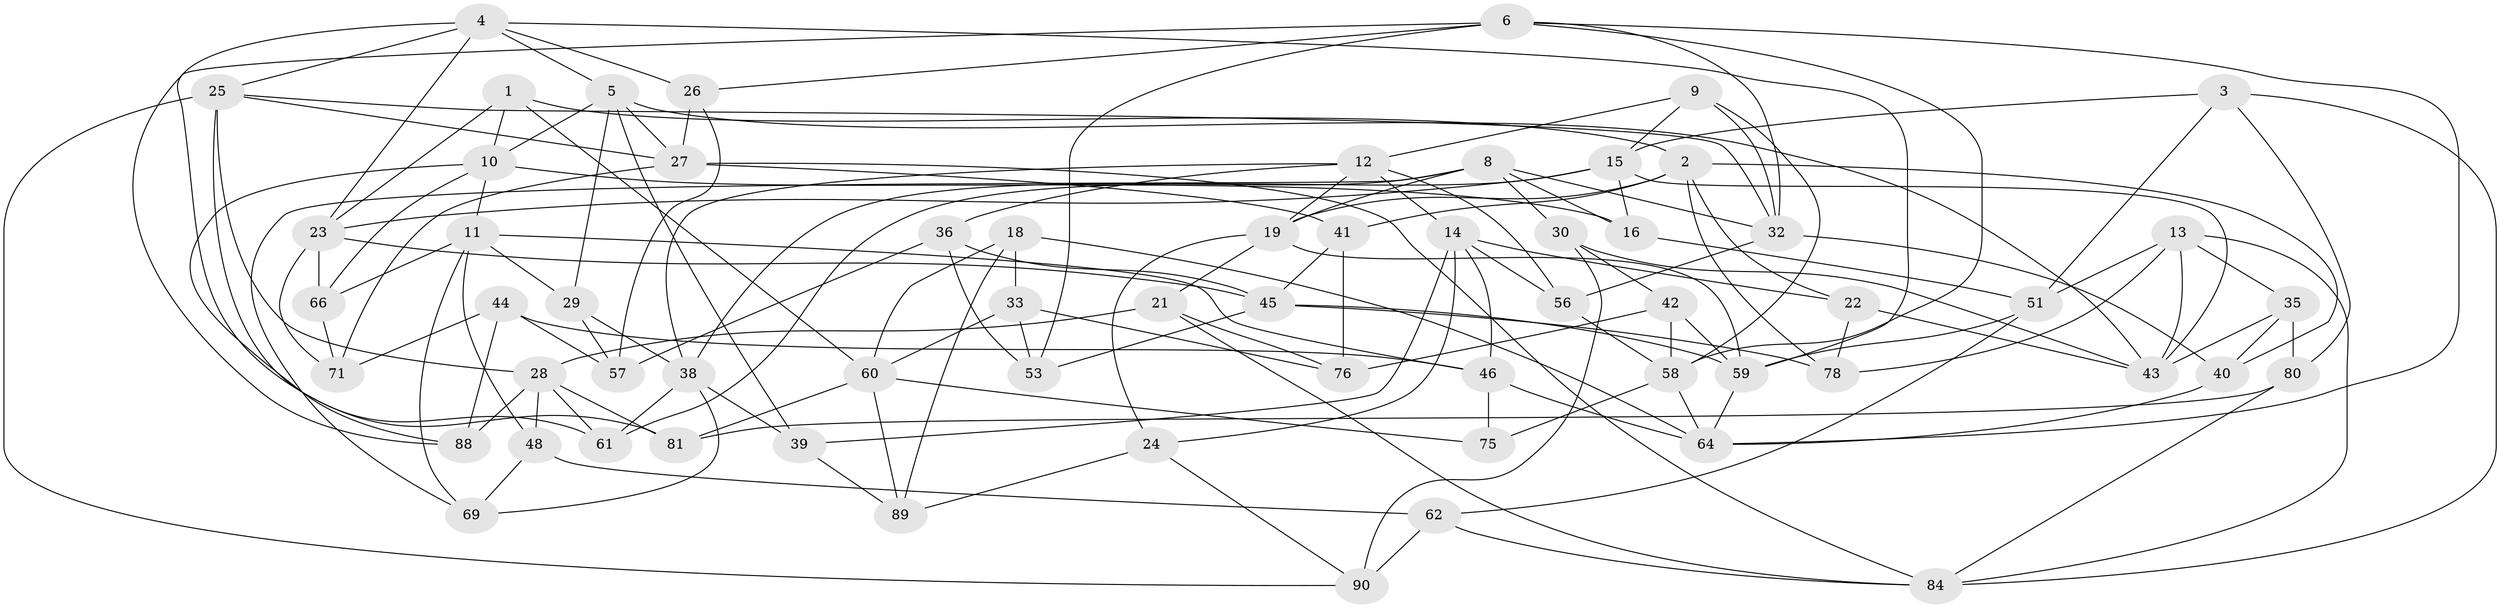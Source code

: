 // Generated by graph-tools (version 1.1) at 2025/52/02/27/25 19:52:34]
// undirected, 63 vertices, 151 edges
graph export_dot {
graph [start="1"]
  node [color=gray90,style=filled];
  1;
  2 [super="+54"];
  3;
  4 [super="+7"];
  5 [super="+87"];
  6 [super="+37"];
  8 [super="+50"];
  9;
  10 [super="+20"];
  11 [super="+17"];
  12 [super="+55"];
  13 [super="+72"];
  14 [super="+85"];
  15 [super="+67"];
  16;
  18;
  19 [super="+31"];
  21;
  22;
  23 [super="+49"];
  24;
  25 [super="+52"];
  26;
  27 [super="+68"];
  28 [super="+34"];
  29;
  30;
  32 [super="+79"];
  33;
  35;
  36;
  38 [super="+82"];
  39;
  40;
  41;
  42;
  43 [super="+65"];
  44;
  45 [super="+70"];
  46 [super="+47"];
  48;
  51 [super="+63"];
  53;
  56;
  57;
  58 [super="+73"];
  59 [super="+74"];
  60 [super="+83"];
  61;
  62;
  64 [super="+77"];
  66;
  69;
  71;
  75;
  76;
  78;
  80;
  81;
  84 [super="+86"];
  88;
  89;
  90;
  1 -- 60;
  1 -- 10;
  1 -- 2;
  1 -- 23;
  2 -- 19;
  2 -- 41;
  2 -- 78;
  2 -- 40;
  2 -- 22;
  3 -- 84;
  3 -- 80;
  3 -- 51;
  3 -- 15;
  4 -- 59;
  4 -- 25;
  4 -- 81;
  4 -- 26;
  4 -- 5;
  4 -- 23;
  5 -- 43;
  5 -- 29;
  5 -- 27;
  5 -- 10;
  5 -- 39;
  6 -- 26;
  6 -- 53;
  6 -- 64;
  6 -- 32;
  6 -- 58;
  6 -- 88;
  8 -- 38;
  8 -- 16;
  8 -- 32;
  8 -- 19;
  8 -- 69;
  8 -- 30;
  9 -- 15;
  9 -- 32;
  9 -- 58;
  9 -- 12;
  10 -- 11;
  10 -- 88;
  10 -- 16;
  10 -- 66;
  11 -- 69;
  11 -- 66;
  11 -- 48;
  11 -- 29;
  11 -- 46;
  12 -- 36;
  12 -- 14;
  12 -- 38;
  12 -- 56;
  12 -- 19;
  13 -- 35;
  13 -- 51 [weight=2];
  13 -- 84;
  13 -- 78;
  13 -- 43;
  14 -- 56;
  14 -- 46;
  14 -- 24;
  14 -- 22;
  14 -- 39;
  15 -- 23;
  15 -- 16;
  15 -- 61;
  15 -- 43;
  16 -- 51;
  18 -- 60;
  18 -- 33;
  18 -- 64;
  18 -- 89;
  19 -- 21;
  19 -- 24;
  19 -- 59;
  21 -- 76;
  21 -- 28;
  21 -- 84;
  22 -- 43;
  22 -- 78;
  23 -- 71;
  23 -- 45;
  23 -- 66;
  24 -- 89;
  24 -- 90;
  25 -- 61;
  25 -- 32;
  25 -- 90;
  25 -- 28;
  25 -- 27;
  26 -- 57;
  26 -- 27;
  27 -- 41;
  27 -- 71;
  27 -- 84;
  28 -- 88;
  28 -- 81;
  28 -- 48;
  28 -- 61;
  29 -- 57;
  29 -- 38;
  30 -- 42;
  30 -- 90;
  30 -- 43;
  32 -- 56;
  32 -- 40;
  33 -- 76;
  33 -- 53;
  33 -- 60;
  35 -- 40;
  35 -- 80;
  35 -- 43;
  36 -- 57;
  36 -- 45;
  36 -- 53;
  38 -- 61;
  38 -- 69;
  38 -- 39;
  39 -- 89;
  40 -- 64;
  41 -- 45;
  41 -- 76;
  42 -- 76;
  42 -- 58;
  42 -- 59;
  44 -- 46;
  44 -- 88;
  44 -- 71;
  44 -- 57;
  45 -- 53;
  45 -- 78;
  45 -- 59;
  46 -- 75 [weight=2];
  46 -- 64;
  48 -- 69;
  48 -- 62;
  51 -- 59;
  51 -- 62;
  56 -- 58;
  58 -- 75;
  58 -- 64;
  59 -- 64;
  60 -- 81;
  60 -- 89;
  60 -- 75;
  62 -- 90;
  62 -- 84;
  66 -- 71;
  80 -- 84;
  80 -- 81;
}
